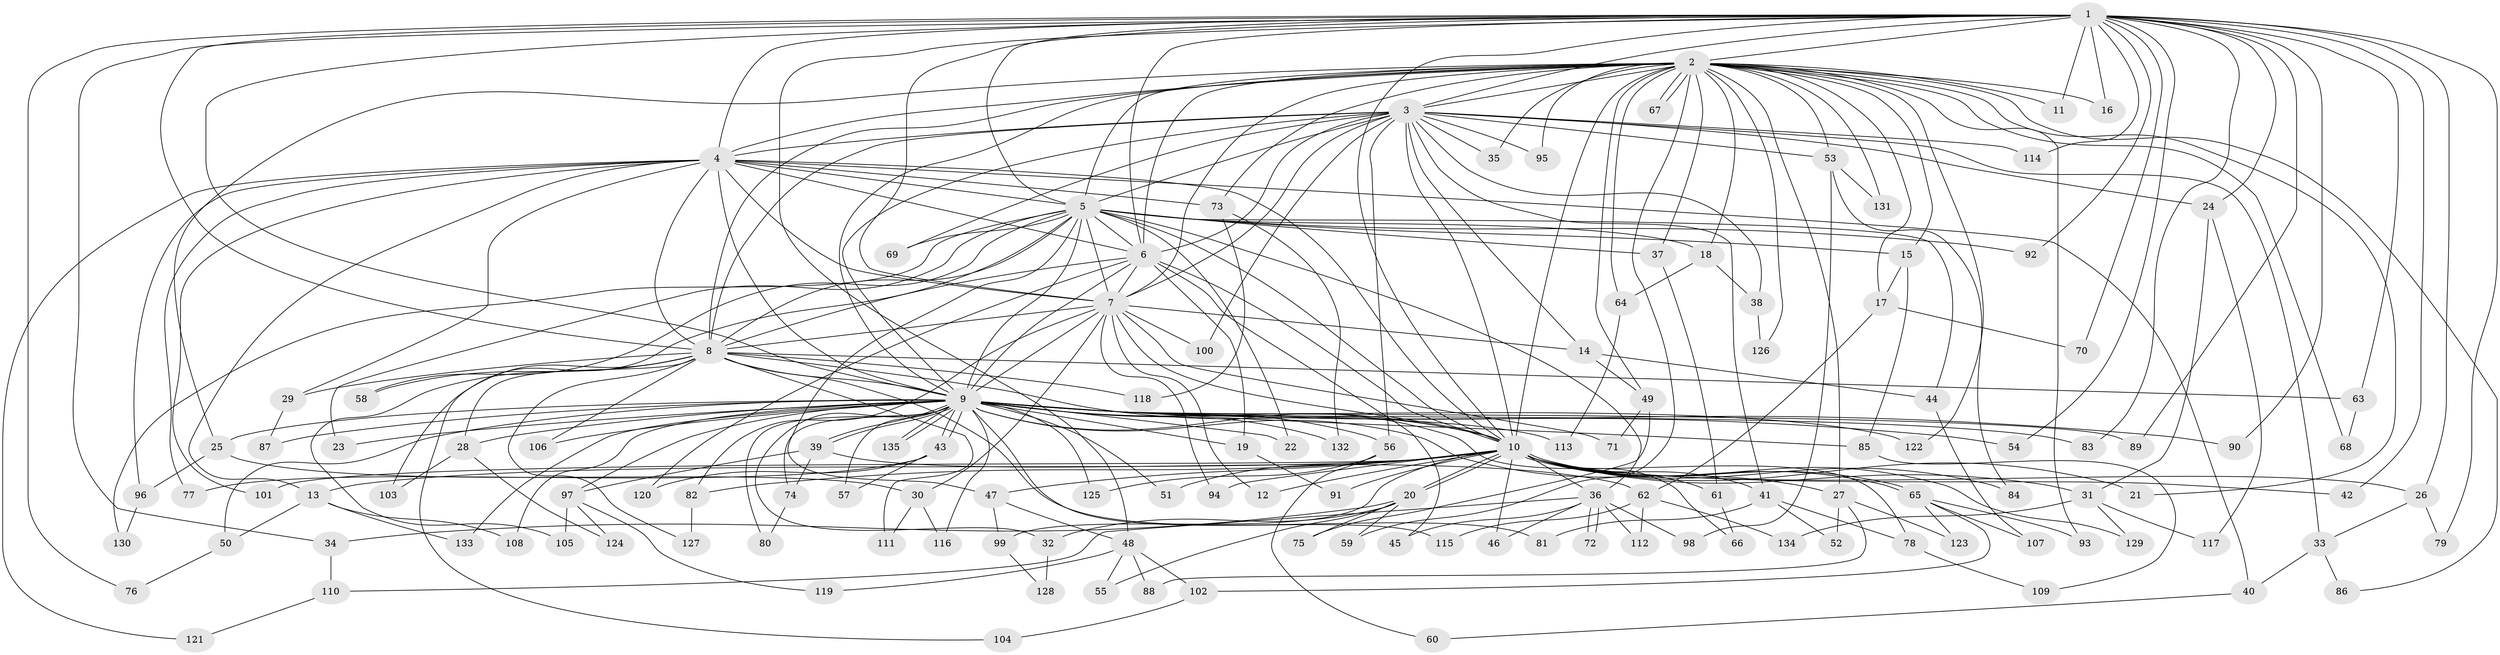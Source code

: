 // coarse degree distribution, {19: 0.024390243902439025, 28: 0.012195121951219513, 2: 0.36585365853658536, 4: 0.10975609756097561, 3: 0.23170731707317074, 25: 0.012195121951219513, 7: 0.012195121951219513, 5: 0.10975609756097561, 17: 0.036585365853658534, 6: 0.024390243902439025, 1: 0.036585365853658534, 34: 0.012195121951219513, 14: 0.012195121951219513}
// Generated by graph-tools (version 1.1) at 2025/36/03/04/25 23:36:33]
// undirected, 135 vertices, 295 edges
graph export_dot {
  node [color=gray90,style=filled];
  1;
  2;
  3;
  4;
  5;
  6;
  7;
  8;
  9;
  10;
  11;
  12;
  13;
  14;
  15;
  16;
  17;
  18;
  19;
  20;
  21;
  22;
  23;
  24;
  25;
  26;
  27;
  28;
  29;
  30;
  31;
  32;
  33;
  34;
  35;
  36;
  37;
  38;
  39;
  40;
  41;
  42;
  43;
  44;
  45;
  46;
  47;
  48;
  49;
  50;
  51;
  52;
  53;
  54;
  55;
  56;
  57;
  58;
  59;
  60;
  61;
  62;
  63;
  64;
  65;
  66;
  67;
  68;
  69;
  70;
  71;
  72;
  73;
  74;
  75;
  76;
  77;
  78;
  79;
  80;
  81;
  82;
  83;
  84;
  85;
  86;
  87;
  88;
  89;
  90;
  91;
  92;
  93;
  94;
  95;
  96;
  97;
  98;
  99;
  100;
  101;
  102;
  103;
  104;
  105;
  106;
  107;
  108;
  109;
  110;
  111;
  112;
  113;
  114;
  115;
  116;
  117;
  118;
  119;
  120;
  121;
  122;
  123;
  124;
  125;
  126;
  127;
  128;
  129;
  130;
  131;
  132;
  133;
  134;
  135;
  1 -- 2;
  1 -- 3;
  1 -- 4;
  1 -- 5;
  1 -- 6;
  1 -- 7;
  1 -- 8;
  1 -- 9;
  1 -- 10;
  1 -- 11;
  1 -- 16;
  1 -- 24;
  1 -- 26;
  1 -- 34;
  1 -- 42;
  1 -- 48;
  1 -- 54;
  1 -- 63;
  1 -- 70;
  1 -- 76;
  1 -- 79;
  1 -- 83;
  1 -- 89;
  1 -- 90;
  1 -- 92;
  1 -- 114;
  2 -- 3;
  2 -- 4;
  2 -- 5;
  2 -- 6;
  2 -- 7;
  2 -- 8;
  2 -- 9;
  2 -- 10;
  2 -- 11;
  2 -- 15;
  2 -- 16;
  2 -- 17;
  2 -- 18;
  2 -- 21;
  2 -- 25;
  2 -- 27;
  2 -- 35;
  2 -- 37;
  2 -- 49;
  2 -- 53;
  2 -- 59;
  2 -- 64;
  2 -- 67;
  2 -- 67;
  2 -- 68;
  2 -- 73;
  2 -- 86;
  2 -- 93;
  2 -- 95;
  2 -- 122;
  2 -- 126;
  2 -- 131;
  3 -- 4;
  3 -- 5;
  3 -- 6;
  3 -- 7;
  3 -- 8;
  3 -- 9;
  3 -- 10;
  3 -- 14;
  3 -- 24;
  3 -- 33;
  3 -- 35;
  3 -- 38;
  3 -- 41;
  3 -- 53;
  3 -- 56;
  3 -- 69;
  3 -- 95;
  3 -- 100;
  3 -- 114;
  4 -- 5;
  4 -- 6;
  4 -- 7;
  4 -- 8;
  4 -- 9;
  4 -- 10;
  4 -- 13;
  4 -- 29;
  4 -- 40;
  4 -- 73;
  4 -- 77;
  4 -- 96;
  4 -- 101;
  4 -- 121;
  5 -- 6;
  5 -- 7;
  5 -- 8;
  5 -- 9;
  5 -- 10;
  5 -- 15;
  5 -- 18;
  5 -- 22;
  5 -- 23;
  5 -- 36;
  5 -- 37;
  5 -- 44;
  5 -- 47;
  5 -- 58;
  5 -- 69;
  5 -- 92;
  5 -- 104;
  5 -- 130;
  6 -- 7;
  6 -- 8;
  6 -- 9;
  6 -- 10;
  6 -- 19;
  6 -- 45;
  6 -- 120;
  7 -- 8;
  7 -- 9;
  7 -- 10;
  7 -- 12;
  7 -- 14;
  7 -- 30;
  7 -- 71;
  7 -- 82;
  7 -- 94;
  7 -- 100;
  8 -- 9;
  8 -- 10;
  8 -- 28;
  8 -- 29;
  8 -- 58;
  8 -- 63;
  8 -- 81;
  8 -- 103;
  8 -- 105;
  8 -- 106;
  8 -- 111;
  8 -- 118;
  8 -- 127;
  9 -- 10;
  9 -- 19;
  9 -- 22;
  9 -- 23;
  9 -- 25;
  9 -- 27;
  9 -- 28;
  9 -- 32;
  9 -- 39;
  9 -- 39;
  9 -- 43;
  9 -- 43;
  9 -- 50;
  9 -- 51;
  9 -- 54;
  9 -- 56;
  9 -- 57;
  9 -- 74;
  9 -- 78;
  9 -- 80;
  9 -- 83;
  9 -- 85;
  9 -- 87;
  9 -- 89;
  9 -- 90;
  9 -- 97;
  9 -- 106;
  9 -- 108;
  9 -- 113;
  9 -- 115;
  9 -- 116;
  9 -- 122;
  9 -- 125;
  9 -- 132;
  9 -- 133;
  9 -- 135;
  9 -- 135;
  10 -- 12;
  10 -- 13;
  10 -- 20;
  10 -- 20;
  10 -- 21;
  10 -- 26;
  10 -- 31;
  10 -- 36;
  10 -- 41;
  10 -- 42;
  10 -- 46;
  10 -- 47;
  10 -- 51;
  10 -- 61;
  10 -- 65;
  10 -- 65;
  10 -- 66;
  10 -- 82;
  10 -- 84;
  10 -- 91;
  10 -- 94;
  10 -- 99;
  10 -- 101;
  10 -- 129;
  13 -- 50;
  13 -- 108;
  13 -- 133;
  14 -- 44;
  14 -- 49;
  15 -- 17;
  15 -- 85;
  17 -- 62;
  17 -- 70;
  18 -- 38;
  18 -- 64;
  19 -- 91;
  20 -- 32;
  20 -- 34;
  20 -- 55;
  20 -- 59;
  20 -- 75;
  24 -- 31;
  24 -- 117;
  25 -- 30;
  25 -- 96;
  26 -- 33;
  26 -- 79;
  27 -- 52;
  27 -- 88;
  27 -- 123;
  28 -- 103;
  28 -- 124;
  29 -- 87;
  30 -- 111;
  30 -- 116;
  31 -- 117;
  31 -- 129;
  31 -- 134;
  32 -- 128;
  33 -- 40;
  33 -- 86;
  34 -- 110;
  36 -- 45;
  36 -- 46;
  36 -- 72;
  36 -- 72;
  36 -- 98;
  36 -- 110;
  36 -- 112;
  37 -- 61;
  38 -- 126;
  39 -- 62;
  39 -- 74;
  39 -- 97;
  40 -- 60;
  41 -- 52;
  41 -- 78;
  41 -- 81;
  43 -- 57;
  43 -- 77;
  43 -- 120;
  44 -- 107;
  47 -- 48;
  47 -- 99;
  48 -- 55;
  48 -- 88;
  48 -- 102;
  48 -- 119;
  49 -- 71;
  49 -- 75;
  50 -- 76;
  53 -- 84;
  53 -- 98;
  53 -- 131;
  56 -- 60;
  56 -- 125;
  61 -- 66;
  62 -- 112;
  62 -- 115;
  62 -- 134;
  63 -- 68;
  64 -- 113;
  65 -- 93;
  65 -- 102;
  65 -- 107;
  65 -- 123;
  73 -- 118;
  73 -- 132;
  74 -- 80;
  78 -- 109;
  82 -- 127;
  85 -- 109;
  96 -- 130;
  97 -- 105;
  97 -- 119;
  97 -- 124;
  99 -- 128;
  102 -- 104;
  110 -- 121;
}
